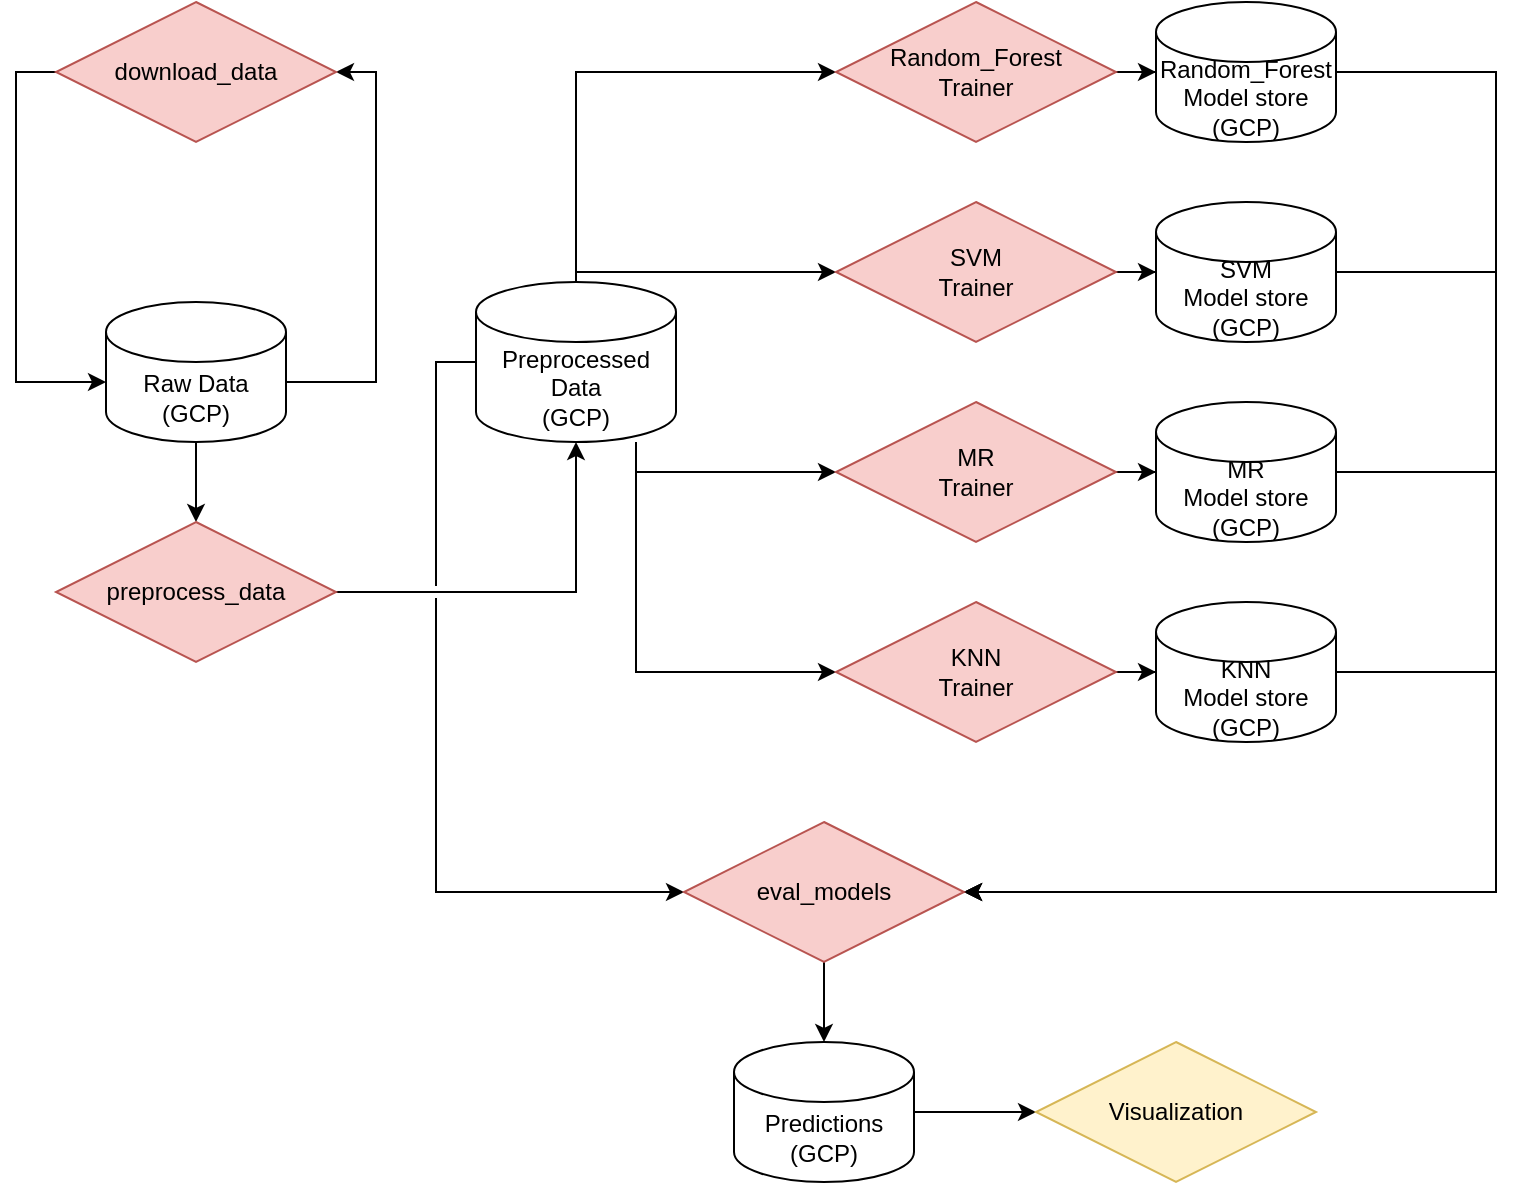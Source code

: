 <mxfile version="13.10.4" type="github">
  <diagram id="NAG77fVCwrMrRA5WMwLv" name="Page-1">
    <mxGraphModel dx="2062" dy="1154" grid="1" gridSize="10" guides="1" tooltips="1" connect="1" arrows="1" fold="1" page="1" pageScale="1" pageWidth="827" pageHeight="1169" math="0" shadow="0">
      <root>
        <mxCell id="0" />
        <mxCell id="1" parent="0" />
        <mxCell id="WJ6gWHvl7HrqLCyJkt8T-3" style="edgeStyle=orthogonalEdgeStyle;rounded=0;orthogonalLoop=1;jettySize=auto;html=1;entryX=1;entryY=0.5;entryDx=0;entryDy=0;" edge="1" parent="1" source="WJ6gWHvl7HrqLCyJkt8T-1" target="WJ6gWHvl7HrqLCyJkt8T-2">
          <mxGeometry relative="1" as="geometry">
            <Array as="points">
              <mxPoint x="190" y="230" />
              <mxPoint x="190" y="75" />
            </Array>
          </mxGeometry>
        </mxCell>
        <mxCell id="WJ6gWHvl7HrqLCyJkt8T-6" style="edgeStyle=orthogonalEdgeStyle;rounded=0;orthogonalLoop=1;jettySize=auto;html=1;" edge="1" parent="1" source="WJ6gWHvl7HrqLCyJkt8T-1" target="WJ6gWHvl7HrqLCyJkt8T-5">
          <mxGeometry relative="1" as="geometry" />
        </mxCell>
        <mxCell id="WJ6gWHvl7HrqLCyJkt8T-1" value="Raw Data&lt;br&gt;(GCP)" style="shape=cylinder3;whiteSpace=wrap;html=1;boundedLbl=1;backgroundOutline=1;size=15;" vertex="1" parent="1">
          <mxGeometry x="55" y="190" width="90" height="70" as="geometry" />
        </mxCell>
        <mxCell id="WJ6gWHvl7HrqLCyJkt8T-4" style="edgeStyle=orthogonalEdgeStyle;rounded=0;orthogonalLoop=1;jettySize=auto;html=1;" edge="1" parent="1" source="WJ6gWHvl7HrqLCyJkt8T-2" target="WJ6gWHvl7HrqLCyJkt8T-1">
          <mxGeometry relative="1" as="geometry">
            <Array as="points">
              <mxPoint x="10" y="75" />
              <mxPoint x="10" y="230" />
            </Array>
          </mxGeometry>
        </mxCell>
        <mxCell id="WJ6gWHvl7HrqLCyJkt8T-2" value="download_data" style="rhombus;whiteSpace=wrap;html=1;fillColor=#f8cecc;strokeColor=#b85450;" vertex="1" parent="1">
          <mxGeometry x="30" y="40" width="140" height="70" as="geometry" />
        </mxCell>
        <mxCell id="WJ6gWHvl7HrqLCyJkt8T-8" style="edgeStyle=orthogonalEdgeStyle;rounded=0;orthogonalLoop=1;jettySize=auto;html=1;" edge="1" parent="1" source="WJ6gWHvl7HrqLCyJkt8T-5" target="WJ6gWHvl7HrqLCyJkt8T-7">
          <mxGeometry relative="1" as="geometry" />
        </mxCell>
        <mxCell id="WJ6gWHvl7HrqLCyJkt8T-5" value="preprocess_data" style="rhombus;whiteSpace=wrap;html=1;fillColor=#f8cecc;strokeColor=#b85450;" vertex="1" parent="1">
          <mxGeometry x="30" y="300" width="140" height="70" as="geometry" />
        </mxCell>
        <mxCell id="WJ6gWHvl7HrqLCyJkt8T-13" style="edgeStyle=orthogonalEdgeStyle;rounded=0;orthogonalLoop=1;jettySize=auto;html=1;" edge="1" parent="1" source="WJ6gWHvl7HrqLCyJkt8T-7" target="WJ6gWHvl7HrqLCyJkt8T-9">
          <mxGeometry relative="1" as="geometry">
            <Array as="points">
              <mxPoint x="290" y="75" />
            </Array>
          </mxGeometry>
        </mxCell>
        <mxCell id="WJ6gWHvl7HrqLCyJkt8T-14" style="edgeStyle=orthogonalEdgeStyle;rounded=0;orthogonalLoop=1;jettySize=auto;html=1;" edge="1" parent="1" source="WJ6gWHvl7HrqLCyJkt8T-7" target="WJ6gWHvl7HrqLCyJkt8T-10">
          <mxGeometry relative="1" as="geometry">
            <Array as="points">
              <mxPoint x="290" y="175" />
            </Array>
          </mxGeometry>
        </mxCell>
        <mxCell id="WJ6gWHvl7HrqLCyJkt8T-15" style="edgeStyle=orthogonalEdgeStyle;rounded=0;orthogonalLoop=1;jettySize=auto;html=1;" edge="1" parent="1" source="WJ6gWHvl7HrqLCyJkt8T-7" target="WJ6gWHvl7HrqLCyJkt8T-11">
          <mxGeometry relative="1" as="geometry">
            <Array as="points">
              <mxPoint x="320" y="275" />
            </Array>
          </mxGeometry>
        </mxCell>
        <mxCell id="WJ6gWHvl7HrqLCyJkt8T-16" style="edgeStyle=orthogonalEdgeStyle;rounded=0;orthogonalLoop=1;jettySize=auto;html=1;entryX=0;entryY=0.5;entryDx=0;entryDy=0;" edge="1" parent="1" source="WJ6gWHvl7HrqLCyJkt8T-7" target="WJ6gWHvl7HrqLCyJkt8T-12">
          <mxGeometry relative="1" as="geometry">
            <Array as="points">
              <mxPoint x="320" y="375" />
            </Array>
          </mxGeometry>
        </mxCell>
        <mxCell id="WJ6gWHvl7HrqLCyJkt8T-31" style="edgeStyle=orthogonalEdgeStyle;rounded=0;orthogonalLoop=1;jettySize=auto;html=1;shadow=0;jumpStyle=gap;" edge="1" parent="1" source="WJ6gWHvl7HrqLCyJkt8T-7" target="WJ6gWHvl7HrqLCyJkt8T-26">
          <mxGeometry relative="1" as="geometry">
            <Array as="points">
              <mxPoint x="220" y="220" />
              <mxPoint x="220" y="485" />
            </Array>
          </mxGeometry>
        </mxCell>
        <mxCell id="WJ6gWHvl7HrqLCyJkt8T-7" value="Preprocessed&lt;br&gt;Data&lt;br&gt;(GCP)" style="shape=cylinder3;whiteSpace=wrap;html=1;boundedLbl=1;backgroundOutline=1;size=15;" vertex="1" parent="1">
          <mxGeometry x="240" y="180" width="100" height="80" as="geometry" />
        </mxCell>
        <mxCell id="WJ6gWHvl7HrqLCyJkt8T-21" value="" style="edgeStyle=orthogonalEdgeStyle;rounded=0;orthogonalLoop=1;jettySize=auto;html=1;" edge="1" parent="1" source="WJ6gWHvl7HrqLCyJkt8T-9" target="WJ6gWHvl7HrqLCyJkt8T-17">
          <mxGeometry relative="1" as="geometry" />
        </mxCell>
        <mxCell id="WJ6gWHvl7HrqLCyJkt8T-9" value="Random_Forest&lt;br&gt;Trainer" style="rhombus;whiteSpace=wrap;html=1;fillColor=#f8cecc;strokeColor=#b85450;" vertex="1" parent="1">
          <mxGeometry x="420" y="40" width="140" height="70" as="geometry" />
        </mxCell>
        <mxCell id="WJ6gWHvl7HrqLCyJkt8T-22" value="" style="edgeStyle=orthogonalEdgeStyle;rounded=0;orthogonalLoop=1;jettySize=auto;html=1;" edge="1" parent="1" source="WJ6gWHvl7HrqLCyJkt8T-10" target="WJ6gWHvl7HrqLCyJkt8T-18">
          <mxGeometry relative="1" as="geometry" />
        </mxCell>
        <mxCell id="WJ6gWHvl7HrqLCyJkt8T-10" value="SVM&lt;br&gt;Trainer" style="rhombus;whiteSpace=wrap;html=1;fillColor=#f8cecc;strokeColor=#b85450;" vertex="1" parent="1">
          <mxGeometry x="420" y="140" width="140" height="70" as="geometry" />
        </mxCell>
        <mxCell id="WJ6gWHvl7HrqLCyJkt8T-23" value="" style="edgeStyle=orthogonalEdgeStyle;rounded=0;orthogonalLoop=1;jettySize=auto;html=1;" edge="1" parent="1" source="WJ6gWHvl7HrqLCyJkt8T-11" target="WJ6gWHvl7HrqLCyJkt8T-19">
          <mxGeometry relative="1" as="geometry" />
        </mxCell>
        <mxCell id="WJ6gWHvl7HrqLCyJkt8T-11" value="MR&lt;br&gt;Trainer" style="rhombus;whiteSpace=wrap;html=1;fillColor=#f8cecc;strokeColor=#b85450;" vertex="1" parent="1">
          <mxGeometry x="420" y="240" width="140" height="70" as="geometry" />
        </mxCell>
        <mxCell id="WJ6gWHvl7HrqLCyJkt8T-24" value="" style="edgeStyle=orthogonalEdgeStyle;rounded=0;orthogonalLoop=1;jettySize=auto;html=1;" edge="1" parent="1" source="WJ6gWHvl7HrqLCyJkt8T-12" target="WJ6gWHvl7HrqLCyJkt8T-20">
          <mxGeometry relative="1" as="geometry" />
        </mxCell>
        <mxCell id="WJ6gWHvl7HrqLCyJkt8T-12" value="KNN&lt;br&gt;Trainer" style="rhombus;whiteSpace=wrap;html=1;fillColor=#f8cecc;strokeColor=#b85450;" vertex="1" parent="1">
          <mxGeometry x="420" y="340" width="140" height="70" as="geometry" />
        </mxCell>
        <mxCell id="WJ6gWHvl7HrqLCyJkt8T-27" style="edgeStyle=orthogonalEdgeStyle;rounded=0;orthogonalLoop=1;jettySize=auto;html=1;entryX=1;entryY=0.5;entryDx=0;entryDy=0;" edge="1" parent="1" source="WJ6gWHvl7HrqLCyJkt8T-17" target="WJ6gWHvl7HrqLCyJkt8T-26">
          <mxGeometry relative="1" as="geometry">
            <Array as="points">
              <mxPoint x="750" y="75" />
              <mxPoint x="750" y="485" />
            </Array>
          </mxGeometry>
        </mxCell>
        <mxCell id="WJ6gWHvl7HrqLCyJkt8T-17" value="Random_Forest&lt;br&gt;Model store&lt;br&gt;(GCP)" style="shape=cylinder3;whiteSpace=wrap;html=1;boundedLbl=1;backgroundOutline=1;size=15;" vertex="1" parent="1">
          <mxGeometry x="580" y="40" width="90" height="70" as="geometry" />
        </mxCell>
        <mxCell id="WJ6gWHvl7HrqLCyJkt8T-28" style="edgeStyle=orthogonalEdgeStyle;rounded=0;orthogonalLoop=1;jettySize=auto;html=1;" edge="1" parent="1" source="WJ6gWHvl7HrqLCyJkt8T-18" target="WJ6gWHvl7HrqLCyJkt8T-26">
          <mxGeometry relative="1" as="geometry">
            <Array as="points">
              <mxPoint x="750" y="175" />
              <mxPoint x="750" y="485" />
            </Array>
          </mxGeometry>
        </mxCell>
        <mxCell id="WJ6gWHvl7HrqLCyJkt8T-18" value="SVM&lt;br&gt;Model store&lt;br&gt;(GCP)" style="shape=cylinder3;whiteSpace=wrap;html=1;boundedLbl=1;backgroundOutline=1;size=15;" vertex="1" parent="1">
          <mxGeometry x="580" y="140" width="90" height="70" as="geometry" />
        </mxCell>
        <mxCell id="WJ6gWHvl7HrqLCyJkt8T-29" style="edgeStyle=orthogonalEdgeStyle;rounded=0;orthogonalLoop=1;jettySize=auto;html=1;" edge="1" parent="1" source="WJ6gWHvl7HrqLCyJkt8T-19" target="WJ6gWHvl7HrqLCyJkt8T-26">
          <mxGeometry relative="1" as="geometry">
            <Array as="points">
              <mxPoint x="750" y="275" />
              <mxPoint x="750" y="485" />
            </Array>
          </mxGeometry>
        </mxCell>
        <mxCell id="WJ6gWHvl7HrqLCyJkt8T-19" value="MR&lt;br&gt;Model store&lt;br&gt;(GCP)" style="shape=cylinder3;whiteSpace=wrap;html=1;boundedLbl=1;backgroundOutline=1;size=15;" vertex="1" parent="1">
          <mxGeometry x="580" y="240" width="90" height="70" as="geometry" />
        </mxCell>
        <mxCell id="WJ6gWHvl7HrqLCyJkt8T-30" style="edgeStyle=orthogonalEdgeStyle;rounded=0;orthogonalLoop=1;jettySize=auto;html=1;entryX=0.907;entryY=0.6;entryDx=0;entryDy=0;entryPerimeter=0;" edge="1" parent="1" source="WJ6gWHvl7HrqLCyJkt8T-20" target="WJ6gWHvl7HrqLCyJkt8T-26">
          <mxGeometry relative="1" as="geometry">
            <Array as="points">
              <mxPoint x="750" y="375" />
              <mxPoint x="750" y="485" />
              <mxPoint x="471" y="485" />
            </Array>
          </mxGeometry>
        </mxCell>
        <mxCell id="WJ6gWHvl7HrqLCyJkt8T-20" value="KNN&lt;br&gt;Model store&lt;br&gt;(GCP)" style="shape=cylinder3;whiteSpace=wrap;html=1;boundedLbl=1;backgroundOutline=1;size=15;" vertex="1" parent="1">
          <mxGeometry x="580" y="340" width="90" height="70" as="geometry" />
        </mxCell>
        <mxCell id="WJ6gWHvl7HrqLCyJkt8T-33" style="edgeStyle=orthogonalEdgeStyle;rounded=0;jumpStyle=gap;orthogonalLoop=1;jettySize=auto;html=1;shadow=0;" edge="1" parent="1" source="WJ6gWHvl7HrqLCyJkt8T-26" target="WJ6gWHvl7HrqLCyJkt8T-32">
          <mxGeometry relative="1" as="geometry" />
        </mxCell>
        <mxCell id="WJ6gWHvl7HrqLCyJkt8T-26" value="eval_models" style="rhombus;whiteSpace=wrap;html=1;fillColor=#f8cecc;strokeColor=#b85450;" vertex="1" parent="1">
          <mxGeometry x="344" y="450" width="140" height="70" as="geometry" />
        </mxCell>
        <mxCell id="WJ6gWHvl7HrqLCyJkt8T-36" style="edgeStyle=orthogonalEdgeStyle;rounded=0;jumpStyle=gap;orthogonalLoop=1;jettySize=auto;html=1;shadow=0;" edge="1" parent="1" source="WJ6gWHvl7HrqLCyJkt8T-32" target="WJ6gWHvl7HrqLCyJkt8T-35">
          <mxGeometry relative="1" as="geometry" />
        </mxCell>
        <mxCell id="WJ6gWHvl7HrqLCyJkt8T-32" value="Predictions&lt;br&gt;(GCP)" style="shape=cylinder3;whiteSpace=wrap;html=1;boundedLbl=1;backgroundOutline=1;size=15;" vertex="1" parent="1">
          <mxGeometry x="369" y="560" width="90" height="70" as="geometry" />
        </mxCell>
        <mxCell id="WJ6gWHvl7HrqLCyJkt8T-35" value="Visualization" style="rhombus;whiteSpace=wrap;html=1;fillColor=#fff2cc;strokeColor=#d6b656;" vertex="1" parent="1">
          <mxGeometry x="520" y="560" width="140" height="70" as="geometry" />
        </mxCell>
      </root>
    </mxGraphModel>
  </diagram>
</mxfile>
